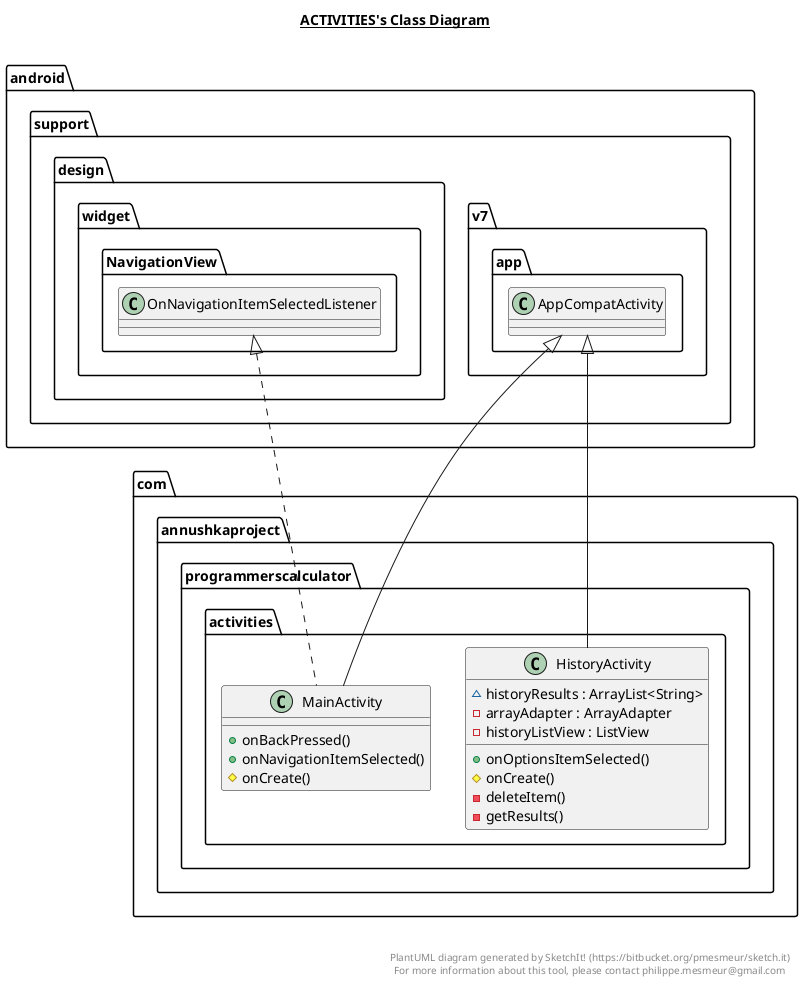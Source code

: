 @startuml

title __ACTIVITIES's Class Diagram__\n

  namespace com.annushkaproject.programmerscalculator {
    namespace activities {
      class com.annushkaproject.programmerscalculator.activities.HistoryActivity {
          ~ historyResults : ArrayList<String>
          - arrayAdapter : ArrayAdapter
          - historyListView : ListView
          + onOptionsItemSelected()
          # onCreate()
          - deleteItem()
          - getResults()
      }
    }
  }
  

  namespace com.annushkaproject.programmerscalculator {
    namespace activities {
      class com.annushkaproject.programmerscalculator.activities.MainActivity {
          + onBackPressed()
          + onNavigationItemSelected()
          # onCreate()
      }
    }
  }
  

  com.annushkaproject.programmerscalculator.activities.HistoryActivity -up-|> android.support.v7.app.AppCompatActivity
  com.annushkaproject.programmerscalculator.activities.MainActivity .up.|> android.support.design.widget.NavigationView.OnNavigationItemSelectedListener
  com.annushkaproject.programmerscalculator.activities.MainActivity -up-|> android.support.v7.app.AppCompatActivity


right footer


PlantUML diagram generated by SketchIt! (https://bitbucket.org/pmesmeur/sketch.it)
For more information about this tool, please contact philippe.mesmeur@gmail.com
endfooter

@enduml
